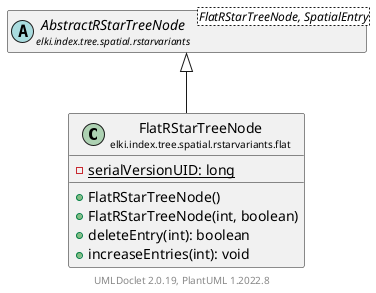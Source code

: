 @startuml
    remove .*\.(Instance|Par|Parameterizer|Factory)$
    set namespaceSeparator none
    hide empty fields
    hide empty methods

    class "<size:14>FlatRStarTreeNode\n<size:10>elki.index.tree.spatial.rstarvariants.flat" as elki.index.tree.spatial.rstarvariants.flat.FlatRStarTreeNode [[FlatRStarTreeNode.html]] {
        {static} -serialVersionUID: long
        +FlatRStarTreeNode()
        +FlatRStarTreeNode(int, boolean)
        +deleteEntry(int): boolean
        +increaseEntries(int): void
    }

    abstract class "<size:14>AbstractRStarTreeNode\n<size:10>elki.index.tree.spatial.rstarvariants" as elki.index.tree.spatial.rstarvariants.AbstractRStarTreeNode<FlatRStarTreeNode, SpatialEntry> [[../AbstractRStarTreeNode.html]]

    elki.index.tree.spatial.rstarvariants.AbstractRStarTreeNode <|-- elki.index.tree.spatial.rstarvariants.flat.FlatRStarTreeNode

    center footer UMLDoclet 2.0.19, PlantUML 1.2022.8
@enduml
